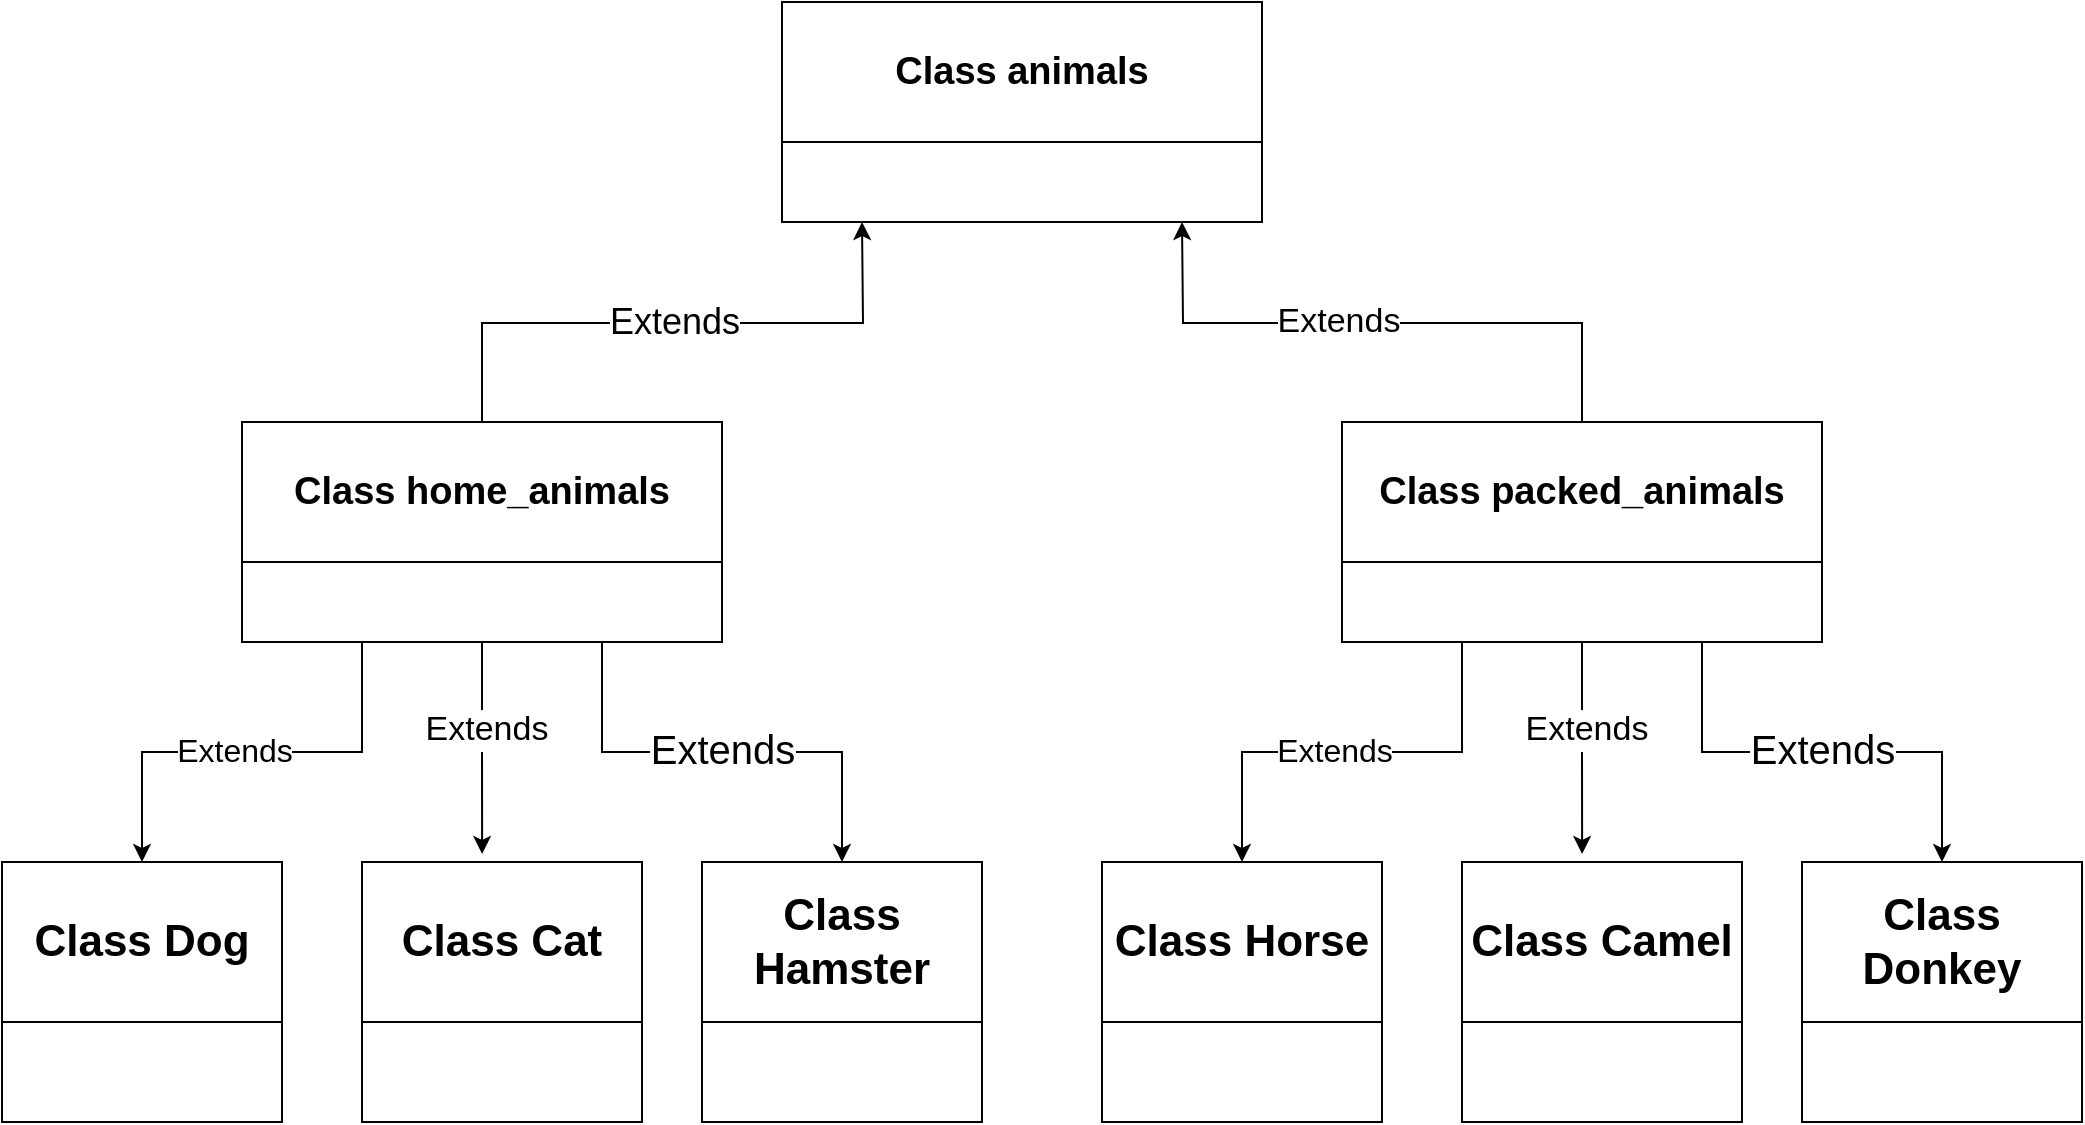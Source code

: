 <mxfile version="22.1.22" type="device">
  <diagram name="Страница — 1" id="wy_U_CQMCd4nrSrz7wJG">
    <mxGraphModel dx="1393" dy="766" grid="1" gridSize="10" guides="1" tooltips="1" connect="1" arrows="1" fold="1" page="1" pageScale="1" pageWidth="827" pageHeight="1169" math="0" shadow="0">
      <root>
        <mxCell id="0" />
        <mxCell id="1" parent="0" />
        <mxCell id="s3Xfv01uh8gfK7K0oHKM-8" value="&lt;span style=&quot;font-size: 22px;&quot;&gt;Class Dog&lt;/span&gt;" style="swimlane;whiteSpace=wrap;html=1;startSize=80;" vertex="1" parent="1">
          <mxGeometry x="10" y="430" width="140" height="130" as="geometry" />
        </mxCell>
        <mxCell id="s3Xfv01uh8gfK7K0oHKM-9" value="&lt;span style=&quot;font-size: 22px;&quot;&gt;Class Cat&lt;/span&gt;" style="swimlane;whiteSpace=wrap;html=1;startSize=80;" vertex="1" parent="1">
          <mxGeometry x="190" y="430" width="140" height="130" as="geometry" />
        </mxCell>
        <mxCell id="s3Xfv01uh8gfK7K0oHKM-10" value="&lt;span style=&quot;font-size: 22px;&quot;&gt;Class Hamster&lt;/span&gt;" style="swimlane;whiteSpace=wrap;html=1;startSize=80;" vertex="1" parent="1">
          <mxGeometry x="360" y="430" width="140" height="130" as="geometry" />
        </mxCell>
        <mxCell id="s3Xfv01uh8gfK7K0oHKM-12" style="edgeStyle=orthogonalEdgeStyle;rounded=0;orthogonalLoop=1;jettySize=auto;html=1;exitX=0.25;exitY=1;exitDx=0;exitDy=0;entryX=0.5;entryY=0;entryDx=0;entryDy=0;" edge="1" parent="1" source="s3Xfv01uh8gfK7K0oHKM-11" target="s3Xfv01uh8gfK7K0oHKM-8">
          <mxGeometry relative="1" as="geometry" />
        </mxCell>
        <mxCell id="s3Xfv01uh8gfK7K0oHKM-15" value="&lt;font style=&quot;font-size: 16px;&quot;&gt;Extends&lt;/font&gt;" style="edgeLabel;html=1;align=center;verticalAlign=middle;resizable=0;points=[];" vertex="1" connectable="0" parent="s3Xfv01uh8gfK7K0oHKM-12">
          <mxGeometry x="0.082" y="-1" relative="1" as="geometry">
            <mxPoint as="offset" />
          </mxGeometry>
        </mxCell>
        <mxCell id="s3Xfv01uh8gfK7K0oHKM-14" style="edgeStyle=orthogonalEdgeStyle;rounded=0;orthogonalLoop=1;jettySize=auto;html=1;exitX=0.75;exitY=1;exitDx=0;exitDy=0;entryX=0.5;entryY=0;entryDx=0;entryDy=0;" edge="1" parent="1" source="s3Xfv01uh8gfK7K0oHKM-11" target="s3Xfv01uh8gfK7K0oHKM-10">
          <mxGeometry relative="1" as="geometry" />
        </mxCell>
        <mxCell id="s3Xfv01uh8gfK7K0oHKM-17" value="&lt;font style=&quot;font-size: 20px;&quot;&gt;Extends&lt;/font&gt;" style="edgeLabel;html=1;align=center;verticalAlign=middle;resizable=0;points=[];" vertex="1" connectable="0" parent="s3Xfv01uh8gfK7K0oHKM-14">
          <mxGeometry y="2" relative="1" as="geometry">
            <mxPoint as="offset" />
          </mxGeometry>
        </mxCell>
        <mxCell id="s3Xfv01uh8gfK7K0oHKM-29" style="edgeStyle=orthogonalEdgeStyle;rounded=0;orthogonalLoop=1;jettySize=auto;html=1;exitX=0.5;exitY=0;exitDx=0;exitDy=0;" edge="1" parent="1" source="s3Xfv01uh8gfK7K0oHKM-11">
          <mxGeometry relative="1" as="geometry">
            <mxPoint x="440" y="110" as="targetPoint" />
          </mxGeometry>
        </mxCell>
        <mxCell id="s3Xfv01uh8gfK7K0oHKM-32" value="&lt;font style=&quot;font-size: 18px;&quot;&gt;Extends&lt;/font&gt;" style="edgeLabel;html=1;align=center;verticalAlign=middle;resizable=0;points=[];" vertex="1" connectable="0" parent="s3Xfv01uh8gfK7K0oHKM-29">
          <mxGeometry x="-0.005" y="2" relative="1" as="geometry">
            <mxPoint x="1" y="1" as="offset" />
          </mxGeometry>
        </mxCell>
        <mxCell id="s3Xfv01uh8gfK7K0oHKM-11" value="&lt;font style=&quot;font-size: 19px;&quot;&gt;Class home_animals&lt;/font&gt;" style="swimlane;whiteSpace=wrap;html=1;startSize=70;" vertex="1" parent="1">
          <mxGeometry x="130" y="210" width="240" height="110" as="geometry">
            <mxRectangle x="130" y="210" width="230" height="70" as="alternateBounds" />
          </mxGeometry>
        </mxCell>
        <mxCell id="s3Xfv01uh8gfK7K0oHKM-13" style="edgeStyle=orthogonalEdgeStyle;rounded=0;orthogonalLoop=1;jettySize=auto;html=1;exitX=0.5;exitY=1;exitDx=0;exitDy=0;entryX=0.429;entryY=-0.031;entryDx=0;entryDy=0;entryPerimeter=0;" edge="1" parent="1" source="s3Xfv01uh8gfK7K0oHKM-11" target="s3Xfv01uh8gfK7K0oHKM-9">
          <mxGeometry relative="1" as="geometry" />
        </mxCell>
        <mxCell id="s3Xfv01uh8gfK7K0oHKM-16" value="&lt;font style=&quot;font-size: 17px;&quot;&gt;Extends&lt;/font&gt;" style="edgeLabel;html=1;align=center;verticalAlign=middle;resizable=0;points=[];" vertex="1" connectable="0" parent="s3Xfv01uh8gfK7K0oHKM-13">
          <mxGeometry x="-0.208" y="2" relative="1" as="geometry">
            <mxPoint y="2" as="offset" />
          </mxGeometry>
        </mxCell>
        <mxCell id="s3Xfv01uh8gfK7K0oHKM-18" value="&lt;span style=&quot;font-size: 22px;&quot;&gt;Class Horse&lt;/span&gt;" style="swimlane;whiteSpace=wrap;html=1;startSize=80;" vertex="1" parent="1">
          <mxGeometry x="560" y="430" width="140" height="130" as="geometry" />
        </mxCell>
        <mxCell id="s3Xfv01uh8gfK7K0oHKM-19" value="&lt;span style=&quot;font-size: 22px;&quot;&gt;Class Camel&lt;/span&gt;" style="swimlane;whiteSpace=wrap;html=1;startSize=80;" vertex="1" parent="1">
          <mxGeometry x="740" y="430" width="140" height="130" as="geometry" />
        </mxCell>
        <mxCell id="s3Xfv01uh8gfK7K0oHKM-20" value="&lt;span style=&quot;font-size: 22px;&quot;&gt;Class Donkey&lt;/span&gt;" style="swimlane;whiteSpace=wrap;html=1;startSize=80;" vertex="1" parent="1">
          <mxGeometry x="910" y="430" width="140" height="130" as="geometry" />
        </mxCell>
        <mxCell id="s3Xfv01uh8gfK7K0oHKM-21" style="edgeStyle=orthogonalEdgeStyle;rounded=0;orthogonalLoop=1;jettySize=auto;html=1;exitX=0.25;exitY=1;exitDx=0;exitDy=0;entryX=0.5;entryY=0;entryDx=0;entryDy=0;" edge="1" parent="1" source="s3Xfv01uh8gfK7K0oHKM-25" target="s3Xfv01uh8gfK7K0oHKM-18">
          <mxGeometry relative="1" as="geometry" />
        </mxCell>
        <mxCell id="s3Xfv01uh8gfK7K0oHKM-22" value="&lt;font style=&quot;font-size: 16px;&quot;&gt;Extends&lt;/font&gt;" style="edgeLabel;html=1;align=center;verticalAlign=middle;resizable=0;points=[];" vertex="1" connectable="0" parent="s3Xfv01uh8gfK7K0oHKM-21">
          <mxGeometry x="0.082" y="-1" relative="1" as="geometry">
            <mxPoint as="offset" />
          </mxGeometry>
        </mxCell>
        <mxCell id="s3Xfv01uh8gfK7K0oHKM-23" style="edgeStyle=orthogonalEdgeStyle;rounded=0;orthogonalLoop=1;jettySize=auto;html=1;exitX=0.75;exitY=1;exitDx=0;exitDy=0;entryX=0.5;entryY=0;entryDx=0;entryDy=0;" edge="1" parent="1" source="s3Xfv01uh8gfK7K0oHKM-25" target="s3Xfv01uh8gfK7K0oHKM-20">
          <mxGeometry relative="1" as="geometry" />
        </mxCell>
        <mxCell id="s3Xfv01uh8gfK7K0oHKM-24" value="&lt;font style=&quot;font-size: 20px;&quot;&gt;Extends&lt;/font&gt;" style="edgeLabel;html=1;align=center;verticalAlign=middle;resizable=0;points=[];" vertex="1" connectable="0" parent="s3Xfv01uh8gfK7K0oHKM-23">
          <mxGeometry y="2" relative="1" as="geometry">
            <mxPoint as="offset" />
          </mxGeometry>
        </mxCell>
        <mxCell id="s3Xfv01uh8gfK7K0oHKM-30" style="edgeStyle=orthogonalEdgeStyle;rounded=0;orthogonalLoop=1;jettySize=auto;html=1;exitX=0.5;exitY=0;exitDx=0;exitDy=0;" edge="1" parent="1" source="s3Xfv01uh8gfK7K0oHKM-25">
          <mxGeometry relative="1" as="geometry">
            <mxPoint x="600" y="110" as="targetPoint" />
          </mxGeometry>
        </mxCell>
        <mxCell id="s3Xfv01uh8gfK7K0oHKM-33" value="&lt;font style=&quot;font-size: 17px;&quot;&gt;Extends&lt;/font&gt;" style="edgeLabel;html=1;align=center;verticalAlign=middle;resizable=0;points=[];" vertex="1" connectable="0" parent="s3Xfv01uh8gfK7K0oHKM-30">
          <mxGeometry x="0.145" y="-1" relative="1" as="geometry">
            <mxPoint as="offset" />
          </mxGeometry>
        </mxCell>
        <mxCell id="s3Xfv01uh8gfK7K0oHKM-25" value="&lt;font style=&quot;font-size: 19px;&quot;&gt;Class packed_animals&lt;/font&gt;" style="swimlane;whiteSpace=wrap;html=1;startSize=70;" vertex="1" parent="1">
          <mxGeometry x="680" y="210" width="240" height="110" as="geometry">
            <mxRectangle x="130" y="210" width="230" height="70" as="alternateBounds" />
          </mxGeometry>
        </mxCell>
        <mxCell id="s3Xfv01uh8gfK7K0oHKM-26" style="edgeStyle=orthogonalEdgeStyle;rounded=0;orthogonalLoop=1;jettySize=auto;html=1;exitX=0.5;exitY=1;exitDx=0;exitDy=0;entryX=0.429;entryY=-0.031;entryDx=0;entryDy=0;entryPerimeter=0;" edge="1" parent="1" source="s3Xfv01uh8gfK7K0oHKM-25" target="s3Xfv01uh8gfK7K0oHKM-19">
          <mxGeometry relative="1" as="geometry" />
        </mxCell>
        <mxCell id="s3Xfv01uh8gfK7K0oHKM-27" value="&lt;font style=&quot;font-size: 17px;&quot;&gt;Extends&lt;/font&gt;" style="edgeLabel;html=1;align=center;verticalAlign=middle;resizable=0;points=[];" vertex="1" connectable="0" parent="s3Xfv01uh8gfK7K0oHKM-26">
          <mxGeometry x="-0.208" y="2" relative="1" as="geometry">
            <mxPoint y="2" as="offset" />
          </mxGeometry>
        </mxCell>
        <mxCell id="s3Xfv01uh8gfK7K0oHKM-28" value="&lt;font style=&quot;font-size: 19px;&quot;&gt;Class animals&lt;/font&gt;" style="swimlane;whiteSpace=wrap;html=1;startSize=70;" vertex="1" parent="1">
          <mxGeometry x="400" width="240" height="110" as="geometry">
            <mxRectangle x="130" y="210" width="230" height="70" as="alternateBounds" />
          </mxGeometry>
        </mxCell>
      </root>
    </mxGraphModel>
  </diagram>
</mxfile>
